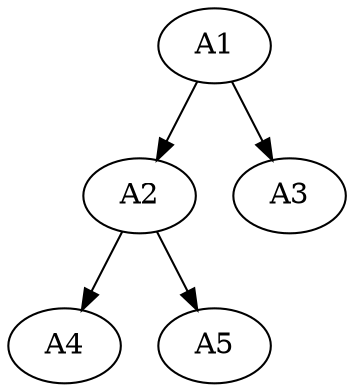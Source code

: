 digraph tree {
    "A1";
    "A2";
    "A4";
    "A5";
    "A3";
    "A1" -> "A2";
    "A1" -> "A3";
    "A2" -> "A4";
    "A2" -> "A5";
}

